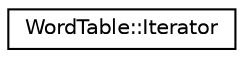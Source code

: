 digraph "Grafische Darstellung der Klassenhierarchie"
{
  edge [fontname="Helvetica",fontsize="10",labelfontname="Helvetica",labelfontsize="10"];
  node [fontname="Helvetica",fontsize="10",shape=record];
  rankdir="LR";
  Node1 [label="WordTable::Iterator",height=0.2,width=0.4,color="black", fillcolor="white", style="filled",URL="$classWordTable_1_1Iterator.html",tooltip="Diese Klasse wird als Iterator für Wörter verwendet. "];
}
